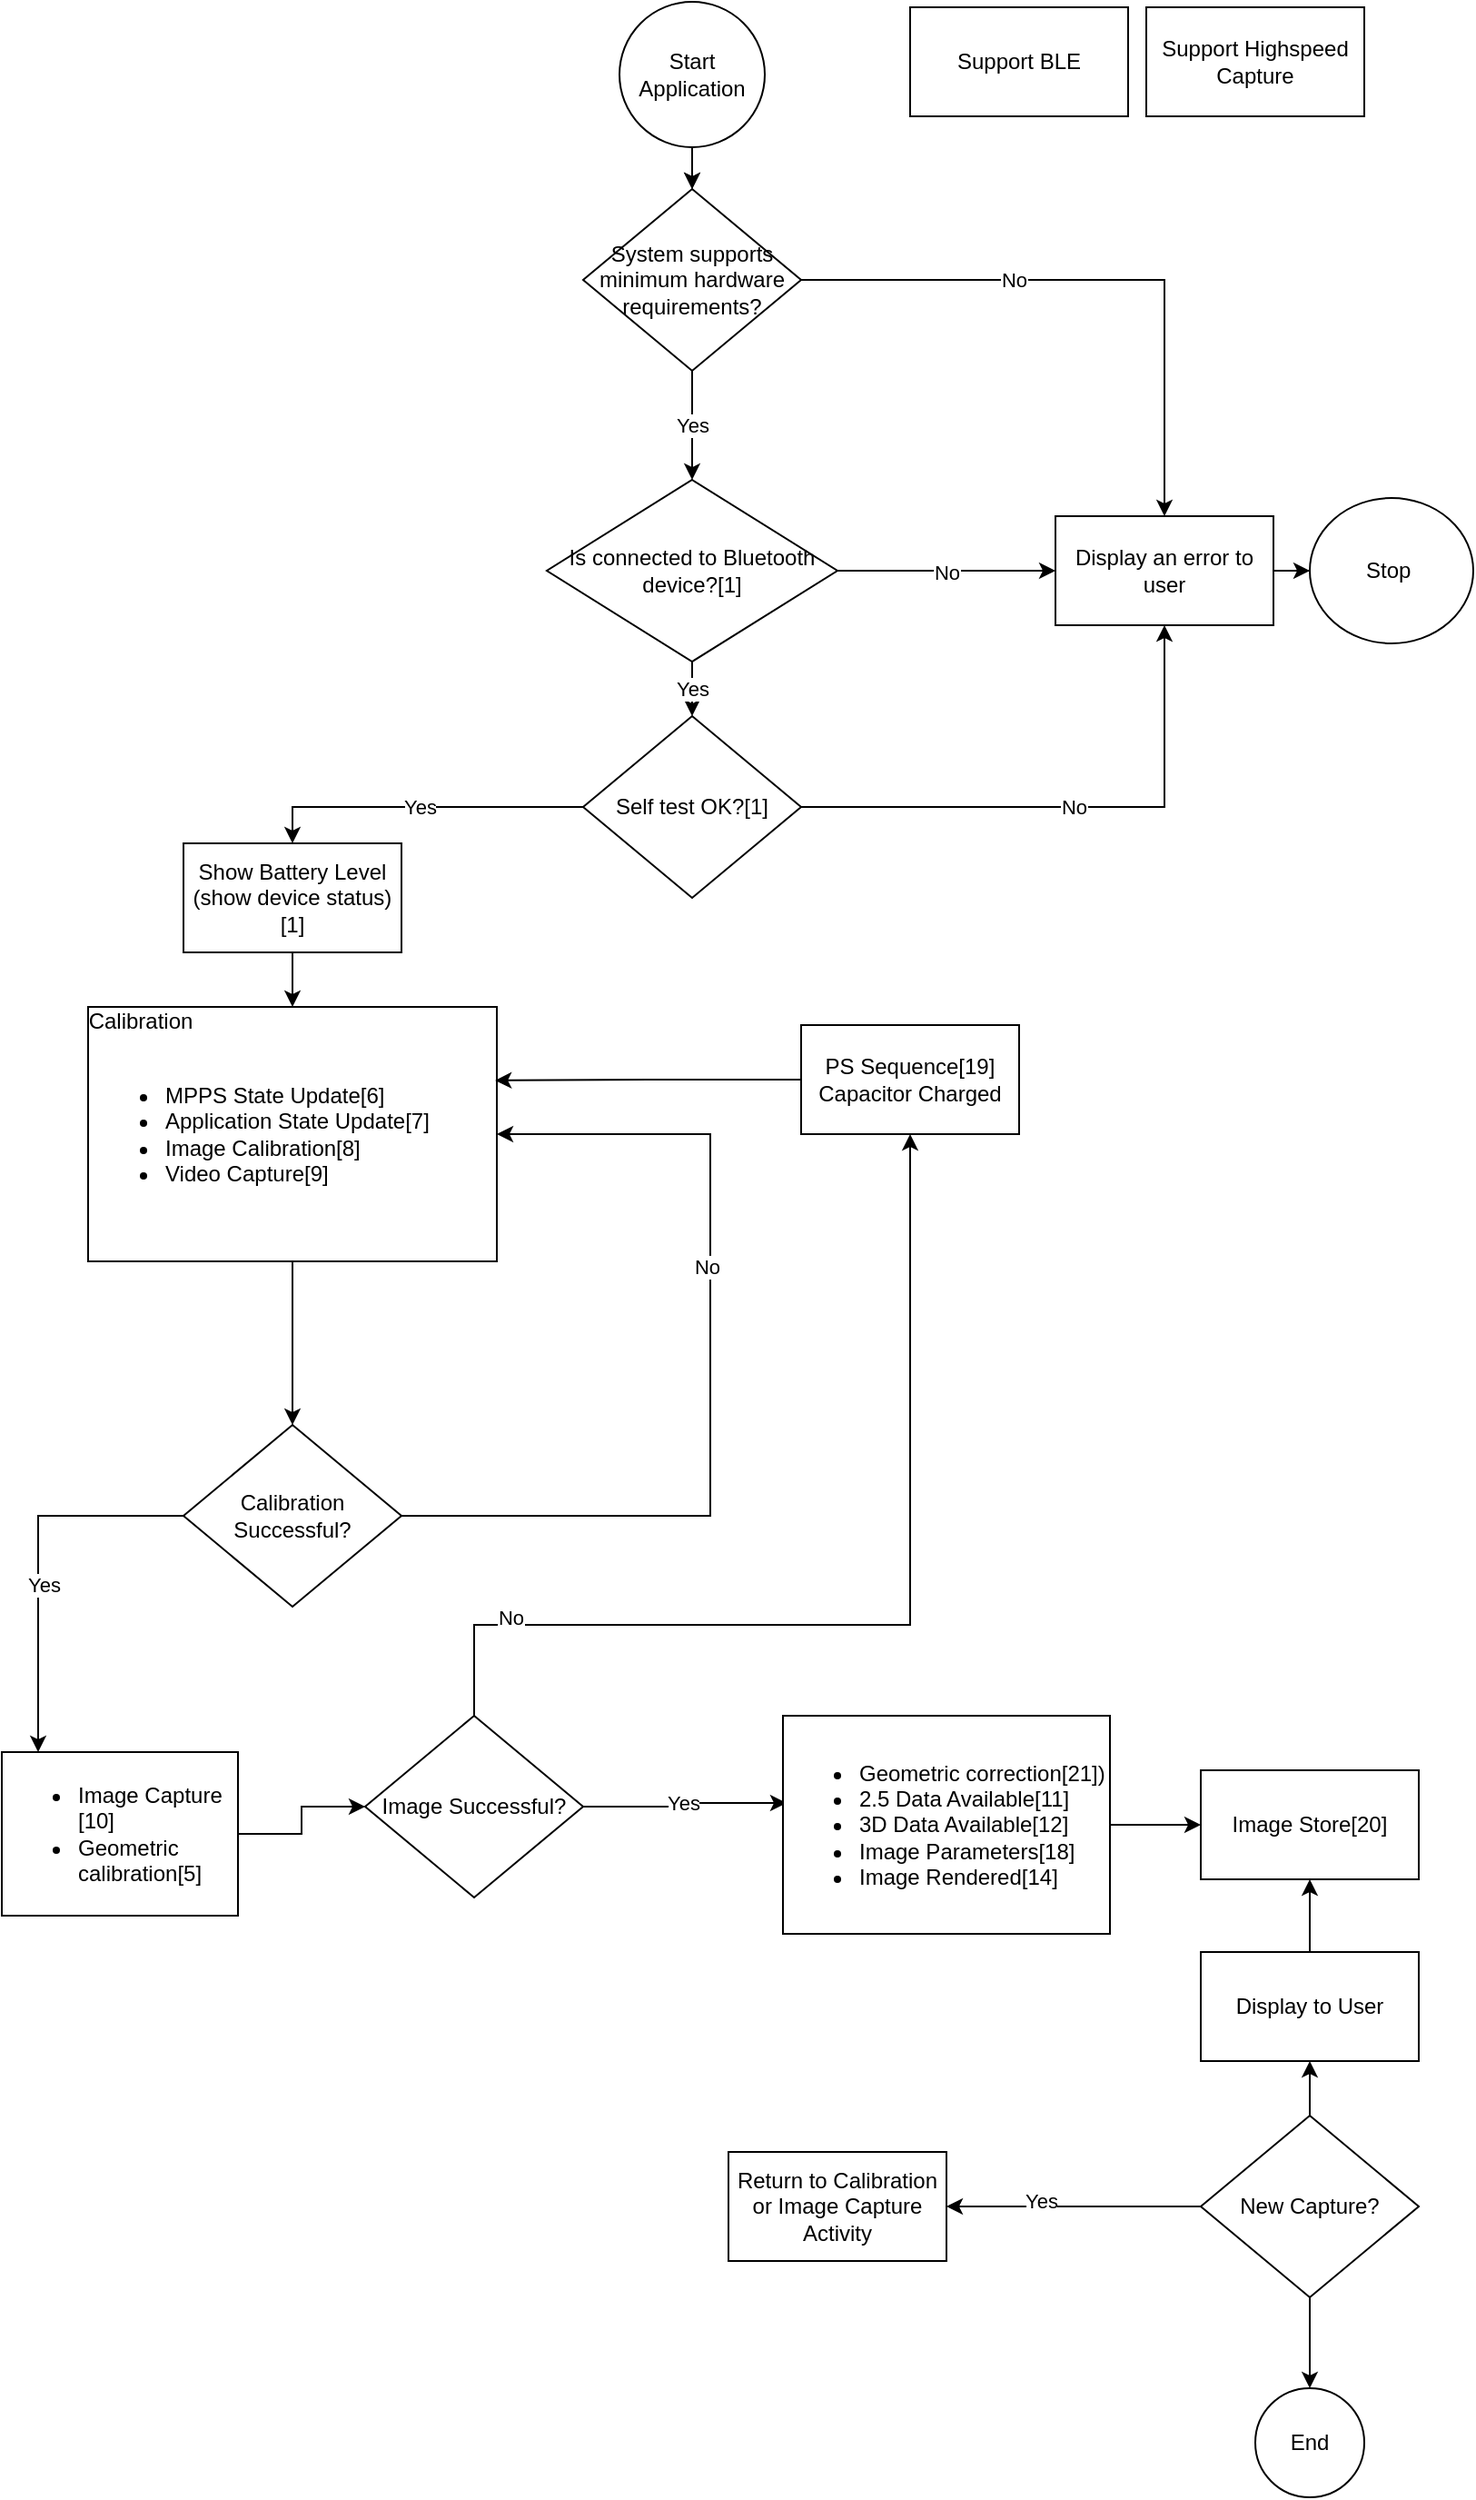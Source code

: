 <mxfile version="14.2.6" type="github">
  <diagram id="Avr19dcsrgd8HSW8QIkM" name="Page-1">
    <mxGraphModel dx="1185" dy="662" grid="1" gridSize="10" guides="1" tooltips="1" connect="1" arrows="1" fold="1" page="1" pageScale="1" pageWidth="850" pageHeight="1100" math="0" shadow="0">
      <root>
        <mxCell id="0" />
        <mxCell id="1" parent="0" />
        <mxCell id="0TjXcxiFnR5JFrspY3TL-38" style="edgeStyle=orthogonalEdgeStyle;rounded=0;orthogonalLoop=1;jettySize=auto;html=1;entryX=0.5;entryY=0;entryDx=0;entryDy=0;" parent="1" target="0TjXcxiFnR5JFrspY3TL-11" edge="1">
          <mxGeometry relative="1" as="geometry">
            <mxPoint x="400" y="100" as="sourcePoint" />
          </mxGeometry>
        </mxCell>
        <mxCell id="0TjXcxiFnR5JFrspY3TL-4" value="Support BLE" style="rounded=0;whiteSpace=wrap;html=1;" parent="1" vertex="1">
          <mxGeometry x="520" y="20" width="120" height="60" as="geometry" />
        </mxCell>
        <mxCell id="0TjXcxiFnR5JFrspY3TL-5" value="Support Highspeed Capture" style="rounded=0;whiteSpace=wrap;html=1;" parent="1" vertex="1">
          <mxGeometry x="650" y="20" width="120" height="60" as="geometry" />
        </mxCell>
        <mxCell id="0TjXcxiFnR5JFrspY3TL-10" value="Stop&amp;nbsp;" style="ellipse;whiteSpace=wrap;html=1;" parent="1" vertex="1">
          <mxGeometry x="740" y="290" width="90" height="80" as="geometry" />
        </mxCell>
        <mxCell id="0TjXcxiFnR5JFrspY3TL-27" value="Yes" style="edgeStyle=orthogonalEdgeStyle;rounded=0;orthogonalLoop=1;jettySize=auto;html=1;exitX=0.5;exitY=1;exitDx=0;exitDy=0;" parent="1" source="0TjXcxiFnR5JFrspY3TL-11" target="0TjXcxiFnR5JFrspY3TL-30" edge="1">
          <mxGeometry relative="1" as="geometry">
            <mxPoint x="400" y="340" as="targetPoint" />
            <Array as="points" />
          </mxGeometry>
        </mxCell>
        <mxCell id="0TjXcxiFnR5JFrspY3TL-47" style="edgeStyle=orthogonalEdgeStyle;rounded=0;orthogonalLoop=1;jettySize=auto;html=1;entryX=0.5;entryY=0;entryDx=0;entryDy=0;" parent="1" source="0TjXcxiFnR5JFrspY3TL-11" target="0TjXcxiFnR5JFrspY3TL-46" edge="1">
          <mxGeometry relative="1" as="geometry" />
        </mxCell>
        <mxCell id="0TjXcxiFnR5JFrspY3TL-48" value="No" style="edgeLabel;html=1;align=center;verticalAlign=middle;resizable=0;points=[];" parent="0TjXcxiFnR5JFrspY3TL-47" vertex="1" connectable="0">
          <mxGeometry x="-0.291" relative="1" as="geometry">
            <mxPoint as="offset" />
          </mxGeometry>
        </mxCell>
        <mxCell id="0TjXcxiFnR5JFrspY3TL-11" value="&lt;span&gt;System supports minimum hardware requirements?&lt;/span&gt;" style="rhombus;whiteSpace=wrap;html=1;" parent="1" vertex="1">
          <mxGeometry x="340" y="120" width="120" height="100" as="geometry" />
        </mxCell>
        <mxCell id="0TjXcxiFnR5JFrspY3TL-35" value="No" style="edgeStyle=orthogonalEdgeStyle;rounded=0;orthogonalLoop=1;jettySize=auto;html=1;" parent="1" source="0TjXcxiFnR5JFrspY3TL-30" edge="1">
          <mxGeometry relative="1" as="geometry">
            <mxPoint x="600" y="330" as="targetPoint" />
          </mxGeometry>
        </mxCell>
        <mxCell id="0TjXcxiFnR5JFrspY3TL-50" value="Yes" style="edgeStyle=orthogonalEdgeStyle;rounded=0;orthogonalLoop=1;jettySize=auto;html=1;" parent="1" source="0TjXcxiFnR5JFrspY3TL-30" target="0TjXcxiFnR5JFrspY3TL-41" edge="1">
          <mxGeometry relative="1" as="geometry" />
        </mxCell>
        <mxCell id="0TjXcxiFnR5JFrspY3TL-30" value="&lt;span&gt;Is connected to Bluetooth device?[1]&lt;/span&gt;" style="rhombus;whiteSpace=wrap;html=1;" parent="1" vertex="1">
          <mxGeometry x="320" y="280" width="160" height="100" as="geometry" />
        </mxCell>
        <mxCell id="0TjXcxiFnR5JFrspY3TL-40" value="" style="edgeStyle=orthogonalEdgeStyle;rounded=0;orthogonalLoop=1;jettySize=auto;html=1;" parent="1" source="0TjXcxiFnR5JFrspY3TL-39" target="0TjXcxiFnR5JFrspY3TL-11" edge="1">
          <mxGeometry relative="1" as="geometry" />
        </mxCell>
        <mxCell id="0TjXcxiFnR5JFrspY3TL-39" value="&lt;span&gt;Start Application&lt;/span&gt;" style="ellipse;whiteSpace=wrap;html=1;aspect=fixed;" parent="1" vertex="1">
          <mxGeometry x="360" y="17" width="80" height="80" as="geometry" />
        </mxCell>
        <mxCell id="0TjXcxiFnR5JFrspY3TL-42" value="Yes" style="edgeStyle=orthogonalEdgeStyle;rounded=0;orthogonalLoop=1;jettySize=auto;html=1;entryX=0.5;entryY=0;entryDx=0;entryDy=0;" parent="1" source="0TjXcxiFnR5JFrspY3TL-41" target="0TjXcxiFnR5JFrspY3TL-43" edge="1">
          <mxGeometry relative="1" as="geometry">
            <mxPoint x="150" y="430" as="targetPoint" />
          </mxGeometry>
        </mxCell>
        <mxCell id="0TjXcxiFnR5JFrspY3TL-51" value="No" style="edgeStyle=orthogonalEdgeStyle;rounded=0;orthogonalLoop=1;jettySize=auto;html=1;" parent="1" source="0TjXcxiFnR5JFrspY3TL-41" target="0TjXcxiFnR5JFrspY3TL-46" edge="1">
          <mxGeometry relative="1" as="geometry" />
        </mxCell>
        <mxCell id="0TjXcxiFnR5JFrspY3TL-41" value="Self test OK?[1]" style="rhombus;whiteSpace=wrap;html=1;" parent="1" vertex="1">
          <mxGeometry x="340" y="410" width="120" height="100" as="geometry" />
        </mxCell>
        <mxCell id="0TjXcxiFnR5JFrspY3TL-60" style="edgeStyle=orthogonalEdgeStyle;rounded=0;orthogonalLoop=1;jettySize=auto;html=1;entryX=0.5;entryY=0;entryDx=0;entryDy=0;" parent="1" source="0TjXcxiFnR5JFrspY3TL-43" target="0TjXcxiFnR5JFrspY3TL-58" edge="1">
          <mxGeometry relative="1" as="geometry" />
        </mxCell>
        <mxCell id="0TjXcxiFnR5JFrspY3TL-43" value="Show Battery Level (show device status)[1]" style="rounded=0;whiteSpace=wrap;html=1;" parent="1" vertex="1">
          <mxGeometry x="120" y="480" width="120" height="60" as="geometry" />
        </mxCell>
        <mxCell id="0TjXcxiFnR5JFrspY3TL-49" style="edgeStyle=orthogonalEdgeStyle;rounded=0;orthogonalLoop=1;jettySize=auto;html=1;" parent="1" source="0TjXcxiFnR5JFrspY3TL-46" target="0TjXcxiFnR5JFrspY3TL-10" edge="1">
          <mxGeometry relative="1" as="geometry" />
        </mxCell>
        <mxCell id="0TjXcxiFnR5JFrspY3TL-46" value="Display an error to user" style="rounded=0;whiteSpace=wrap;html=1;" parent="1" vertex="1">
          <mxGeometry x="600" y="300" width="120" height="60" as="geometry" />
        </mxCell>
        <mxCell id="0TjXcxiFnR5JFrspY3TL-62" style="edgeStyle=orthogonalEdgeStyle;rounded=0;orthogonalLoop=1;jettySize=auto;html=1;entryX=0.5;entryY=0;entryDx=0;entryDy=0;" parent="1" source="0TjXcxiFnR5JFrspY3TL-58" target="0TjXcxiFnR5JFrspY3TL-63" edge="1">
          <mxGeometry relative="1" as="geometry">
            <mxPoint x="100" y="900" as="targetPoint" />
          </mxGeometry>
        </mxCell>
        <mxCell id="0TjXcxiFnR5JFrspY3TL-64" style="edgeStyle=orthogonalEdgeStyle;rounded=0;orthogonalLoop=1;jettySize=auto;html=1;entryX=1;entryY=0.5;entryDx=0;entryDy=0;exitX=1;exitY=0.5;exitDx=0;exitDy=0;" parent="1" source="0TjXcxiFnR5JFrspY3TL-63" target="0TjXcxiFnR5JFrspY3TL-58" edge="1">
          <mxGeometry relative="1" as="geometry">
            <Array as="points">
              <mxPoint x="410" y="850" />
              <mxPoint x="410" y="640" />
            </Array>
          </mxGeometry>
        </mxCell>
        <mxCell id="0TjXcxiFnR5JFrspY3TL-65" value="No" style="edgeLabel;html=1;align=center;verticalAlign=middle;resizable=0;points=[];" parent="0TjXcxiFnR5JFrspY3TL-64" vertex="1" connectable="0">
          <mxGeometry x="0.237" y="2" relative="1" as="geometry">
            <mxPoint as="offset" />
          </mxGeometry>
        </mxCell>
        <mxCell id="7xQOjGLybt1XN3V5icTS-4" style="edgeStyle=orthogonalEdgeStyle;rounded=0;orthogonalLoop=1;jettySize=auto;html=1;" edge="1" parent="1" source="0TjXcxiFnR5JFrspY3TL-63" target="0TjXcxiFnR5JFrspY3TL-68">
          <mxGeometry relative="1" as="geometry">
            <Array as="points">
              <mxPoint x="40" y="850" />
            </Array>
          </mxGeometry>
        </mxCell>
        <mxCell id="7xQOjGLybt1XN3V5icTS-5" value="Yes" style="edgeLabel;html=1;align=center;verticalAlign=middle;resizable=0;points=[];" vertex="1" connectable="0" parent="7xQOjGLybt1XN3V5icTS-4">
          <mxGeometry x="0.117" y="3" relative="1" as="geometry">
            <mxPoint as="offset" />
          </mxGeometry>
        </mxCell>
        <mxCell id="0TjXcxiFnR5JFrspY3TL-63" value="Calibration Successful?" style="rhombus;whiteSpace=wrap;html=1;" parent="1" vertex="1">
          <mxGeometry x="120" y="800" width="120" height="100" as="geometry" />
        </mxCell>
        <mxCell id="0TjXcxiFnR5JFrspY3TL-70" value="" style="group" parent="1" vertex="1" connectable="0">
          <mxGeometry x="67.5" y="570" width="225" height="140" as="geometry" />
        </mxCell>
        <mxCell id="0TjXcxiFnR5JFrspY3TL-58" value="&lt;ul&gt;&lt;li&gt;&lt;span style=&quot;text-align: center&quot;&gt;MPPS State Update[6]&lt;/span&gt;&lt;/li&gt;&lt;li&gt;&lt;span style=&quot;text-align: center&quot;&gt;Application State Update[7]&lt;/span&gt;&lt;/li&gt;&lt;li&gt;Image Calibration[8]&lt;/li&gt;&lt;li&gt;Video Capture[9]&lt;/li&gt;&lt;/ul&gt;" style="rounded=0;whiteSpace=wrap;html=1;align=left;" parent="0TjXcxiFnR5JFrspY3TL-70" vertex="1">
          <mxGeometry width="225" height="140" as="geometry" />
        </mxCell>
        <mxCell id="0TjXcxiFnR5JFrspY3TL-69" value="Calibration" style="text;html=1;strokeColor=none;fillColor=none;align=center;verticalAlign=middle;whiteSpace=wrap;rounded=0;" parent="0TjXcxiFnR5JFrspY3TL-70" vertex="1">
          <mxGeometry x="12.5" width="33.333" height="15.556" as="geometry" />
        </mxCell>
        <mxCell id="0TjXcxiFnR5JFrspY3TL-75" style="edgeStyle=orthogonalEdgeStyle;rounded=0;orthogonalLoop=1;jettySize=auto;html=1;entryX=0.5;entryY=1;entryDx=0;entryDy=0;exitX=0.5;exitY=0;exitDx=0;exitDy=0;" parent="1" source="0TjXcxiFnR5JFrspY3TL-73" target="0TjXcxiFnR5JFrspY3TL-79" edge="1">
          <mxGeometry relative="1" as="geometry">
            <Array as="points">
              <mxPoint x="280" y="910" />
              <mxPoint x="520" y="910" />
            </Array>
          </mxGeometry>
        </mxCell>
        <mxCell id="0TjXcxiFnR5JFrspY3TL-76" value="No" style="edgeLabel;html=1;align=center;verticalAlign=middle;resizable=0;points=[];" parent="0TjXcxiFnR5JFrspY3TL-75" vertex="1" connectable="0">
          <mxGeometry x="-0.752" y="4" relative="1" as="geometry">
            <mxPoint as="offset" />
          </mxGeometry>
        </mxCell>
        <mxCell id="0TjXcxiFnR5JFrspY3TL-78" value="Yes" style="edgeStyle=orthogonalEdgeStyle;rounded=0;orthogonalLoop=1;jettySize=auto;html=1;entryX=0.011;entryY=0.4;entryDx=0;entryDy=0;entryPerimeter=0;" parent="1" source="0TjXcxiFnR5JFrspY3TL-73" target="0TjXcxiFnR5JFrspY3TL-74" edge="1">
          <mxGeometry relative="1" as="geometry" />
        </mxCell>
        <mxCell id="0TjXcxiFnR5JFrspY3TL-73" value="Image Successful?" style="rhombus;whiteSpace=wrap;html=1;" parent="1" vertex="1">
          <mxGeometry x="220" y="960" width="120" height="100" as="geometry" />
        </mxCell>
        <mxCell id="7xQOjGLybt1XN3V5icTS-6" style="edgeStyle=orthogonalEdgeStyle;rounded=0;orthogonalLoop=1;jettySize=auto;html=1;" edge="1" parent="1" source="0TjXcxiFnR5JFrspY3TL-74" target="0TjXcxiFnR5JFrspY3TL-81">
          <mxGeometry relative="1" as="geometry" />
        </mxCell>
        <mxCell id="0TjXcxiFnR5JFrspY3TL-74" value="&lt;ul&gt;&lt;li&gt;Geometric correction[21])&lt;/li&gt;&lt;li&gt;2.5 Data Available[11]&lt;/li&gt;&lt;li&gt;3D Data Available[12]&lt;/li&gt;&lt;li&gt;Image Parameters[18]&lt;/li&gt;&lt;li&gt;Image Rendered[14]&lt;/li&gt;&lt;/ul&gt;" style="rounded=0;whiteSpace=wrap;html=1;align=left;" parent="1" vertex="1">
          <mxGeometry x="450" y="960" width="180" height="120" as="geometry" />
        </mxCell>
        <mxCell id="0TjXcxiFnR5JFrspY3TL-77" style="edgeStyle=orthogonalEdgeStyle;rounded=0;orthogonalLoop=1;jettySize=auto;html=1;entryX=0;entryY=0.5;entryDx=0;entryDy=0;" parent="1" source="0TjXcxiFnR5JFrspY3TL-68" target="0TjXcxiFnR5JFrspY3TL-73" edge="1">
          <mxGeometry relative="1" as="geometry" />
        </mxCell>
        <mxCell id="0TjXcxiFnR5JFrspY3TL-68" value="&lt;ul&gt;&lt;li&gt;Image Capture [10]&lt;/li&gt;&lt;li&gt;Geometric calibration[5]&lt;/li&gt;&lt;/ul&gt;" style="rounded=0;whiteSpace=wrap;html=1;align=left;" parent="1" vertex="1">
          <mxGeometry x="20" y="980" width="130" height="90" as="geometry" />
        </mxCell>
        <mxCell id="7xQOjGLybt1XN3V5icTS-7" style="edgeStyle=orthogonalEdgeStyle;rounded=0;orthogonalLoop=1;jettySize=auto;html=1;entryX=0.996;entryY=0.289;entryDx=0;entryDy=0;entryPerimeter=0;" edge="1" parent="1" source="0TjXcxiFnR5JFrspY3TL-79" target="0TjXcxiFnR5JFrspY3TL-58">
          <mxGeometry relative="1" as="geometry" />
        </mxCell>
        <mxCell id="0TjXcxiFnR5JFrspY3TL-79" value="PS Sequence[19]&lt;br&gt;Capacitor Charged" style="rounded=0;whiteSpace=wrap;html=1;" parent="1" vertex="1">
          <mxGeometry x="460" y="580" width="120" height="60" as="geometry" />
        </mxCell>
        <mxCell id="0TjXcxiFnR5JFrspY3TL-81" value="Image Store[20]" style="rounded=0;whiteSpace=wrap;html=1;" parent="1" vertex="1">
          <mxGeometry x="680" y="990" width="120" height="60" as="geometry" />
        </mxCell>
        <mxCell id="0TjXcxiFnR5JFrspY3TL-91" style="edgeStyle=orthogonalEdgeStyle;rounded=0;orthogonalLoop=1;jettySize=auto;html=1;entryX=0.5;entryY=1;entryDx=0;entryDy=0;" parent="1" source="0TjXcxiFnR5JFrspY3TL-85" target="0TjXcxiFnR5JFrspY3TL-81" edge="1">
          <mxGeometry relative="1" as="geometry" />
        </mxCell>
        <mxCell id="0TjXcxiFnR5JFrspY3TL-85" value="Display to User" style="rounded=0;whiteSpace=wrap;html=1;" parent="1" vertex="1">
          <mxGeometry x="680" y="1090" width="120" height="60" as="geometry" />
        </mxCell>
        <mxCell id="0TjXcxiFnR5JFrspY3TL-92" style="edgeStyle=orthogonalEdgeStyle;rounded=0;orthogonalLoop=1;jettySize=auto;html=1;entryX=0.5;entryY=1;entryDx=0;entryDy=0;" parent="1" source="0TjXcxiFnR5JFrspY3TL-87" target="0TjXcxiFnR5JFrspY3TL-85" edge="1">
          <mxGeometry relative="1" as="geometry" />
        </mxCell>
        <mxCell id="0TjXcxiFnR5JFrspY3TL-93" style="edgeStyle=orthogonalEdgeStyle;rounded=0;orthogonalLoop=1;jettySize=auto;html=1;entryX=1;entryY=0.5;entryDx=0;entryDy=0;" parent="1" source="0TjXcxiFnR5JFrspY3TL-87" target="0TjXcxiFnR5JFrspY3TL-94" edge="1">
          <mxGeometry relative="1" as="geometry">
            <mxPoint x="550" y="1220" as="targetPoint" />
          </mxGeometry>
        </mxCell>
        <mxCell id="0TjXcxiFnR5JFrspY3TL-95" value="Yes" style="edgeLabel;html=1;align=center;verticalAlign=middle;resizable=0;points=[];" parent="0TjXcxiFnR5JFrspY3TL-93" vertex="1" connectable="0">
          <mxGeometry x="0.267" y="-3" relative="1" as="geometry">
            <mxPoint as="offset" />
          </mxGeometry>
        </mxCell>
        <mxCell id="0TjXcxiFnR5JFrspY3TL-97" style="edgeStyle=orthogonalEdgeStyle;rounded=0;orthogonalLoop=1;jettySize=auto;html=1;" parent="1" source="0TjXcxiFnR5JFrspY3TL-87" target="0TjXcxiFnR5JFrspY3TL-96" edge="1">
          <mxGeometry relative="1" as="geometry" />
        </mxCell>
        <mxCell id="0TjXcxiFnR5JFrspY3TL-87" value="New Capture?" style="rhombus;whiteSpace=wrap;html=1;" parent="1" vertex="1">
          <mxGeometry x="680" y="1180" width="120" height="100" as="geometry" />
        </mxCell>
        <mxCell id="0TjXcxiFnR5JFrspY3TL-94" value="Return to Calibration or Image Capture Activity" style="rounded=0;whiteSpace=wrap;html=1;" parent="1" vertex="1">
          <mxGeometry x="420" y="1200" width="120" height="60" as="geometry" />
        </mxCell>
        <mxCell id="0TjXcxiFnR5JFrspY3TL-96" value="End" style="ellipse;whiteSpace=wrap;html=1;" parent="1" vertex="1">
          <mxGeometry x="710" y="1330" width="60" height="60" as="geometry" />
        </mxCell>
      </root>
    </mxGraphModel>
  </diagram>
</mxfile>
